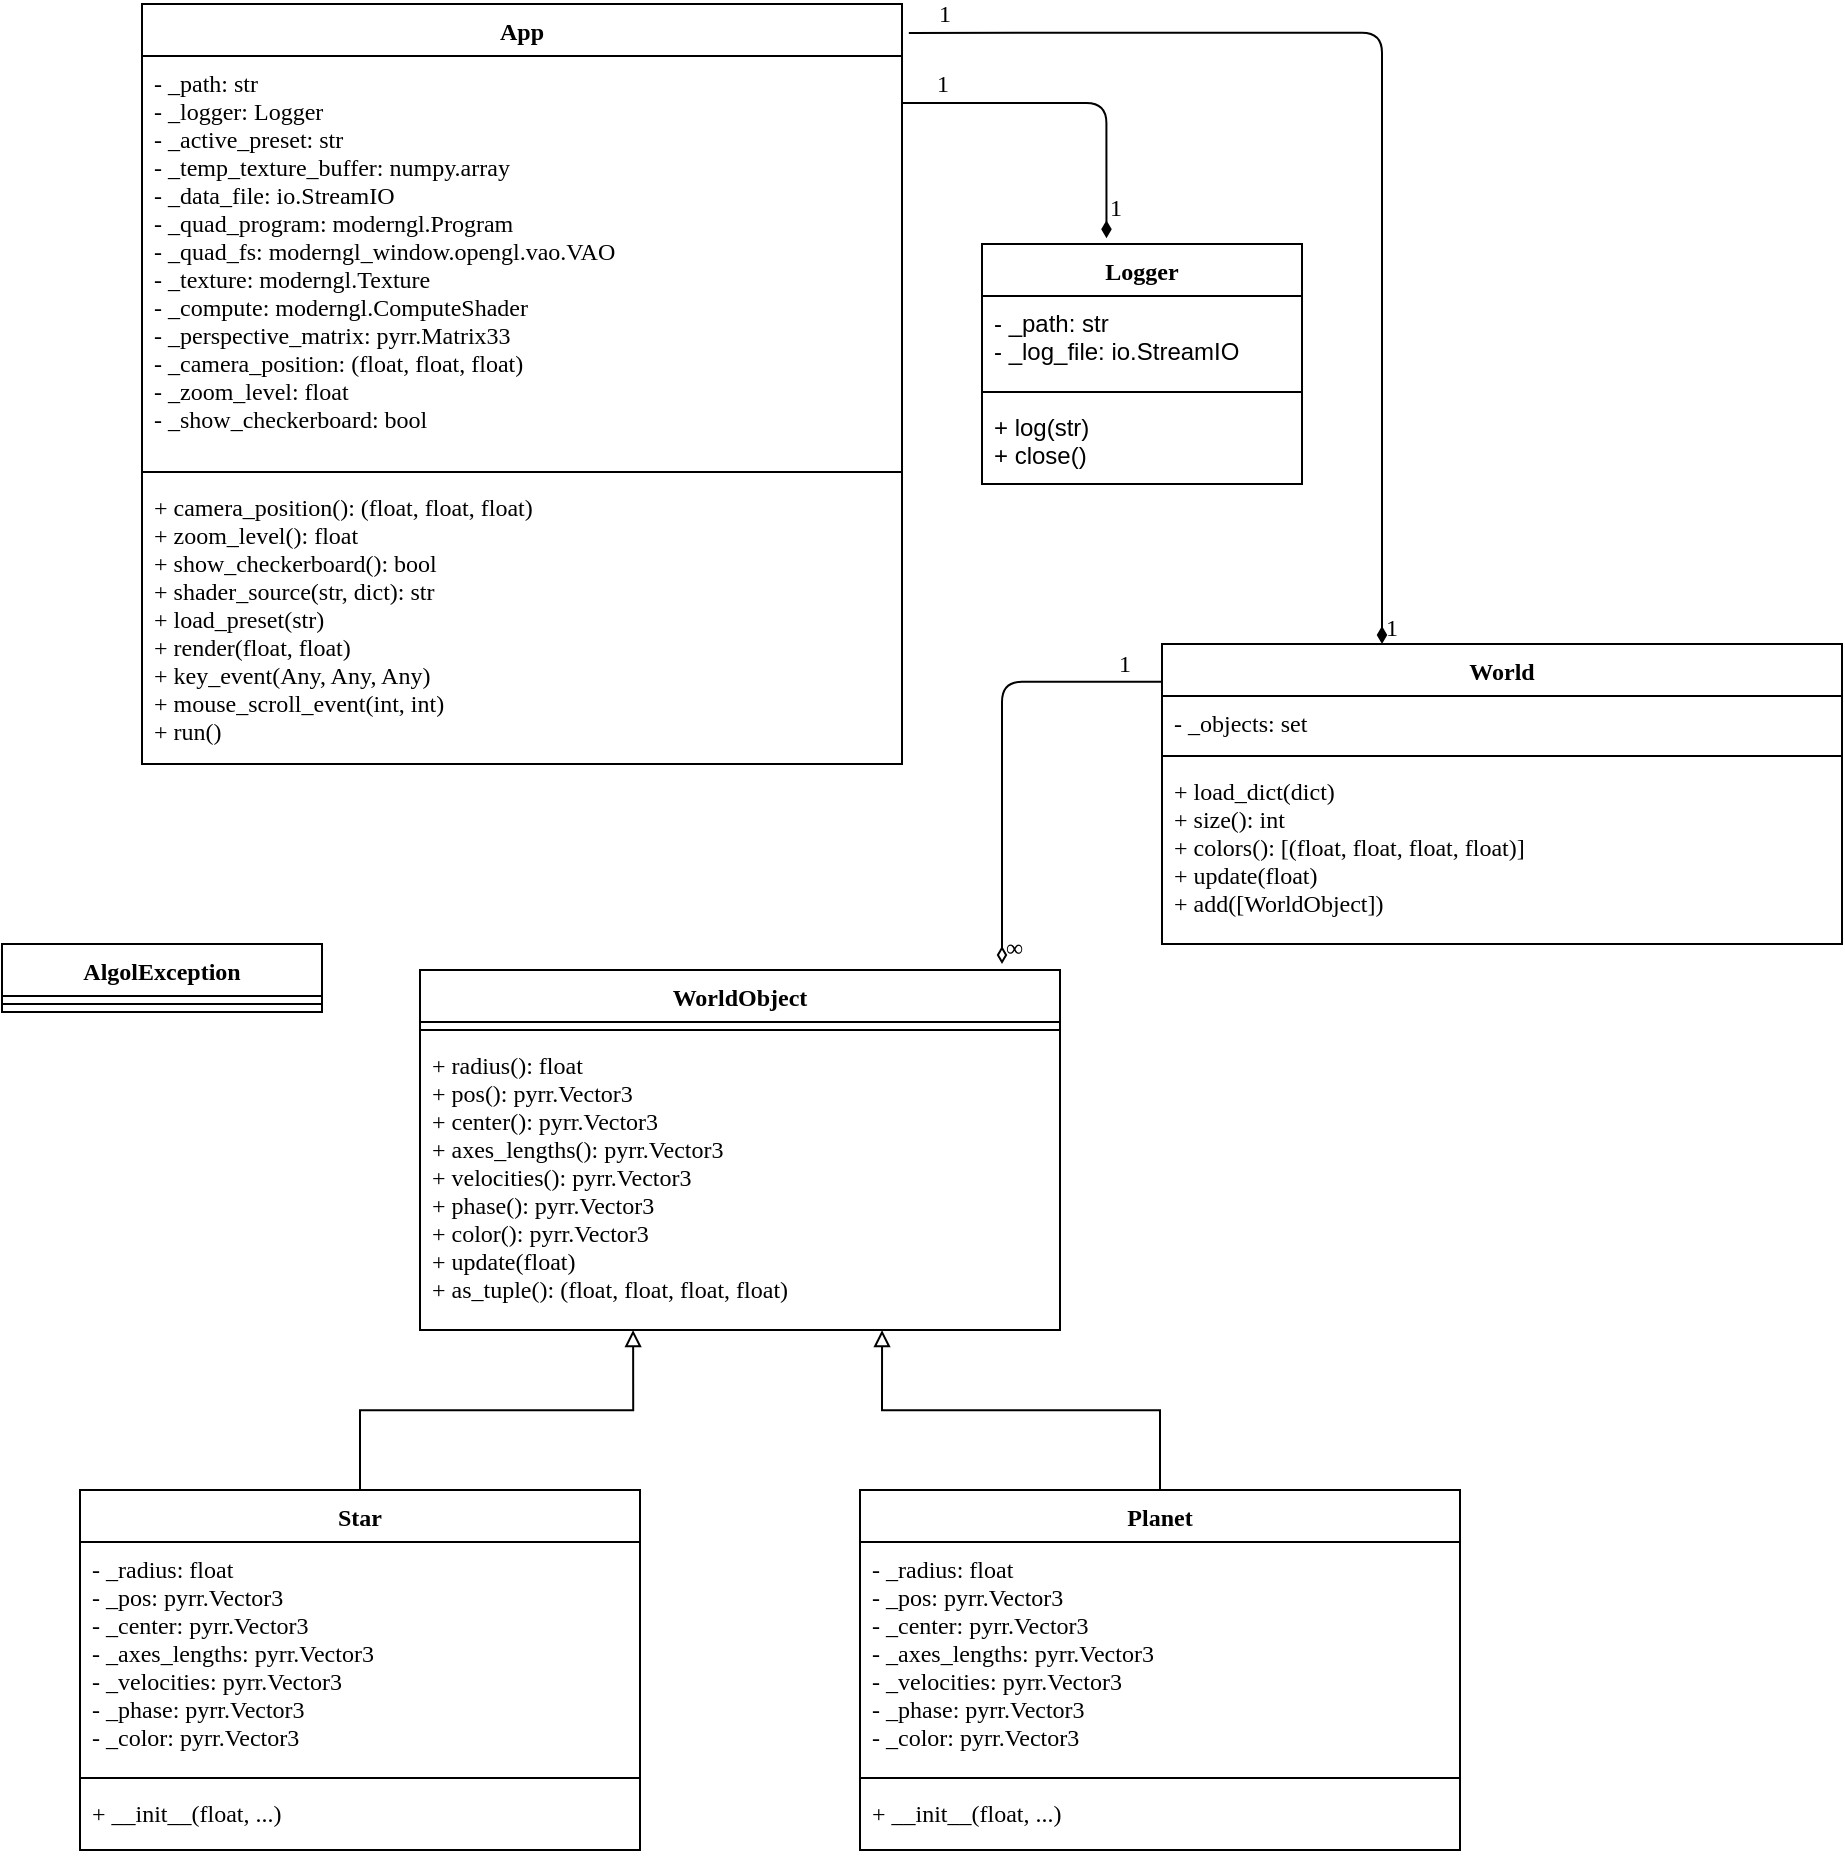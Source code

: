 <mxfile version="13.0.3" type="device"><diagram id="C5RBs43oDa-KdzZeNtuy" name="Page-1"><mxGraphModel dx="865" dy="1708" grid="1" gridSize="10" guides="1" tooltips="1" connect="1" arrows="1" fold="1" page="1" pageScale="1" pageWidth="827" pageHeight="1169" math="0" shadow="0"><root><mxCell id="WIyWlLk6GJQsqaUBKTNV-0"/><mxCell id="WIyWlLk6GJQsqaUBKTNV-1" parent="WIyWlLk6GJQsqaUBKTNV-0"/><mxCell id="9KYrs4Ppm3NVZ-pE-S6i-18" style="edgeStyle=orthogonalEdgeStyle;rounded=0;orthogonalLoop=1;jettySize=auto;html=1;entryX=0.333;entryY=1;entryDx=0;entryDy=0;entryPerimeter=0;fontSize=12;fontFamily=Fira Code;labelBackgroundColor=none;endArrow=block;endFill=0;" edge="1" parent="WIyWlLk6GJQsqaUBKTNV-1" source="9KYrs4Ppm3NVZ-pE-S6i-8" target="9KYrs4Ppm3NVZ-pE-S6i-3"><mxGeometry relative="1" as="geometry"/></mxCell><mxCell id="9KYrs4Ppm3NVZ-pE-S6i-19" style="edgeStyle=orthogonalEdgeStyle;rounded=0;orthogonalLoop=1;jettySize=auto;html=1;entryX=0.722;entryY=1;entryDx=0;entryDy=0;entryPerimeter=0;fontSize=12;fontFamily=Fira Code;labelBackgroundColor=none;endArrow=block;endFill=0;" edge="1" parent="WIyWlLk6GJQsqaUBKTNV-1" source="9KYrs4Ppm3NVZ-pE-S6i-12" target="9KYrs4Ppm3NVZ-pE-S6i-3"><mxGeometry relative="1" as="geometry"/></mxCell><mxCell id="9KYrs4Ppm3NVZ-pE-S6i-24" value="" style="endArrow=none;endFill=0;html=1;edgeStyle=orthogonalEdgeStyle;align=left;verticalAlign=top;fontSize=12;entryX=-0.001;entryY=0.126;entryDx=0;entryDy=0;entryPerimeter=0;fontFamily=Fira Code;labelBackgroundColor=none;startArrow=diamondThin;startFill=0;" edge="1" parent="WIyWlLk6GJQsqaUBKTNV-1" target="9KYrs4Ppm3NVZ-pE-S6i-20"><mxGeometry x="-0.008" y="-57" relative="1" as="geometry"><mxPoint x="530" y="50" as="sourcePoint"/><mxPoint x="600" y="180" as="targetPoint"/><Array as="points"><mxPoint x="530" y="-91"/></Array><mxPoint x="-55" y="-45" as="offset"/></mxGeometry></mxCell><mxCell id="9KYrs4Ppm3NVZ-pE-S6i-25" value="&lt;font&gt;∞&lt;/font&gt;" style="resizable=0;html=1;align=left;verticalAlign=bottom;labelBackgroundColor=none;fontSize=12;fontFamily=Fira Code;" connectable="0" vertex="1" parent="9KYrs4Ppm3NVZ-pE-S6i-24"><mxGeometry x="-1" relative="1" as="geometry"/></mxCell><mxCell id="9KYrs4Ppm3NVZ-pE-S6i-31" value="1" style="edgeLabel;html=1;align=center;verticalAlign=middle;resizable=0;points=[];fontSize=12;fontFamily=Fira Code;labelBackgroundColor=none;" vertex="1" connectable="0" parent="9KYrs4Ppm3NVZ-pE-S6i-24"><mxGeometry x="0.799" y="2" relative="1" as="geometry"><mxPoint x="3" y="-6.9" as="offset"/></mxGeometry></mxCell><mxCell id="9KYrs4Ppm3NVZ-pE-S6i-39" value="" style="endArrow=none;endFill=0;html=1;edgeStyle=orthogonalEdgeStyle;align=left;verticalAlign=top;fontSize=12;fontFamily=Fira Code;entryX=1.009;entryY=0.038;entryDx=0;entryDy=0;entryPerimeter=0;labelBackgroundColor=none;startArrow=diamondThin;startFill=1;" edge="1" parent="WIyWlLk6GJQsqaUBKTNV-1" source="9KYrs4Ppm3NVZ-pE-S6i-20" target="9KYrs4Ppm3NVZ-pE-S6i-32"><mxGeometry x="-0.008" y="-57" relative="1" as="geometry"><mxPoint x="922" y="90" as="sourcePoint"/><mxPoint x="1110" y="90" as="targetPoint"/><mxPoint x="-55" y="-45" as="offset"/><Array as="points"><mxPoint x="720" y="-416"/></Array></mxGeometry></mxCell><mxCell id="9KYrs4Ppm3NVZ-pE-S6i-40" value="&lt;font&gt;1&lt;/font&gt;" style="resizable=0;html=1;align=left;verticalAlign=bottom;labelBackgroundColor=none;fontSize=12;fontFamily=Fira Code;" connectable="0" vertex="1" parent="9KYrs4Ppm3NVZ-pE-S6i-39"><mxGeometry x="-1" relative="1" as="geometry"/></mxCell><mxCell id="9KYrs4Ppm3NVZ-pE-S6i-41" value="1" style="edgeLabel;html=1;align=center;verticalAlign=middle;resizable=0;points=[];fontSize=12;fontFamily=Fira Code;labelBackgroundColor=none;" vertex="1" connectable="0" parent="9KYrs4Ppm3NVZ-pE-S6i-39"><mxGeometry x="0.799" y="2" relative="1" as="geometry"><mxPoint x="-37.45" y="-11.43" as="offset"/></mxGeometry></mxCell><mxCell id="9KYrs4Ppm3NVZ-pE-S6i-32" value="App" style="swimlane;fontStyle=1;align=center;verticalAlign=top;childLayout=stackLayout;horizontal=1;startSize=26;horizontalStack=0;resizeParent=1;resizeParentMax=0;resizeLast=0;collapsible=1;marginBottom=0;fillColor=none;fontFamily=Fira Code;fontSize=12;labelBackgroundColor=none;" vertex="1" parent="WIyWlLk6GJQsqaUBKTNV-1"><mxGeometry x="100" y="-430" width="380" height="380" as="geometry"/></mxCell><mxCell id="9KYrs4Ppm3NVZ-pE-S6i-33" value="- _path: str&#10;- _logger: Logger&#10;- _active_preset: str&#10;- _temp_texture_buffer: numpy.array&#10;- _data_file: io.StreamIO&#10;- _quad_program: moderngl.Program&#10;- _quad_fs: moderngl_window.opengl.vao.VAO&#10;- _texture: moderngl.Texture&#10;- _compute: moderngl.ComputeShader&#10;- _perspective_matrix: pyrr.Matrix33&#10;- _camera_position: (float, float, float)&#10;- _zoom_level: float&#10;- _show_checkerboard: bool" style="text;strokeColor=none;fillColor=none;align=left;verticalAlign=top;spacingLeft=4;spacingRight=4;overflow=hidden;rotatable=0;points=[[0,0.5],[1,0.5]];portConstraint=eastwest;fontFamily=Fira Code;labelBackgroundColor=none;" vertex="1" parent="9KYrs4Ppm3NVZ-pE-S6i-32"><mxGeometry y="26" width="380" height="204" as="geometry"/></mxCell><mxCell id="9KYrs4Ppm3NVZ-pE-S6i-34" value="" style="line;strokeWidth=1;fillColor=none;align=left;verticalAlign=middle;spacingTop=-1;spacingLeft=3;spacingRight=3;rotatable=0;labelPosition=right;points=[];portConstraint=eastwest;fontFamily=Fira Code;labelBackgroundColor=none;" vertex="1" parent="9KYrs4Ppm3NVZ-pE-S6i-32"><mxGeometry y="230" width="380" height="8" as="geometry"/></mxCell><mxCell id="9KYrs4Ppm3NVZ-pE-S6i-35" value="+ camera_position(): (float, float, float)&#10;+ zoom_level(): float&#10;+ show_checkerboard(): bool&#10;+ shader_source(str, dict): str&#10;+ load_preset(str)&#10;+ render(float, float)&#10;+ key_event(Any, Any, Any)&#10;+ mouse_scroll_event(int, int)&#10;+ run()" style="text;strokeColor=none;fillColor=none;align=left;verticalAlign=top;spacingLeft=4;spacingRight=4;overflow=hidden;rotatable=0;points=[[0,0.5],[1,0.5]];portConstraint=eastwest;fontFamily=Fira Code;labelBackgroundColor=none;" vertex="1" parent="9KYrs4Ppm3NVZ-pE-S6i-32"><mxGeometry y="238" width="380" height="142" as="geometry"/></mxCell><mxCell id="9KYrs4Ppm3NVZ-pE-S6i-0" value="WorldObject" style="swimlane;fontStyle=1;align=center;verticalAlign=top;childLayout=stackLayout;horizontal=1;startSize=26;horizontalStack=0;resizeParent=1;resizeParentMax=0;resizeLast=0;collapsible=1;marginBottom=0;fillColor=none;fontFamily=Fira Code;labelBackgroundColor=none;" vertex="1" parent="WIyWlLk6GJQsqaUBKTNV-1"><mxGeometry x="239" y="53.06" width="320" height="180" as="geometry"><mxRectangle x="220" y="90" width="100" height="26" as="alternateBounds"/></mxGeometry></mxCell><mxCell id="9KYrs4Ppm3NVZ-pE-S6i-2" value="" style="line;strokeWidth=1;fillColor=none;align=left;verticalAlign=middle;spacingTop=-1;spacingLeft=3;spacingRight=3;rotatable=0;labelPosition=right;points=[];portConstraint=eastwest;fontFamily=Fira Code;labelBackgroundColor=none;" vertex="1" parent="9KYrs4Ppm3NVZ-pE-S6i-0"><mxGeometry y="26" width="320" height="8" as="geometry"/></mxCell><mxCell id="9KYrs4Ppm3NVZ-pE-S6i-3" value="+ radius(): float&#10;+ pos(): pyrr.Vector3&#10;+ center(): pyrr.Vector3&#10;+ axes_lengths(): pyrr.Vector3&#10;+ velocities(): pyrr.Vector3&#10;+ phase(): pyrr.Vector3&#10;+ color(): pyrr.Vector3&#10;+ update(float)&#10;+ as_tuple(): (float, float, float, float)" style="text;strokeColor=none;fillColor=none;align=left;verticalAlign=top;spacingLeft=4;spacingRight=4;overflow=hidden;rotatable=0;points=[[0,0.5],[1,0.5]];portConstraint=eastwest;fontFamily=Fira Code;labelBackgroundColor=none;" vertex="1" parent="9KYrs4Ppm3NVZ-pE-S6i-0"><mxGeometry y="34" width="320" height="146" as="geometry"/></mxCell><mxCell id="9KYrs4Ppm3NVZ-pE-S6i-8" value="Star" style="swimlane;fontStyle=1;align=center;verticalAlign=top;childLayout=stackLayout;horizontal=1;startSize=26;horizontalStack=0;resizeParent=1;resizeParentMax=0;resizeLast=0;collapsible=1;marginBottom=0;fillColor=none;fontSize=12;fontFamily=Fira Code;labelBackgroundColor=none;" vertex="1" parent="WIyWlLk6GJQsqaUBKTNV-1"><mxGeometry x="69" y="313.06" width="280" height="180" as="geometry"/></mxCell><mxCell id="9KYrs4Ppm3NVZ-pE-S6i-9" value="- _radius: float&#10;- _pos: pyrr.Vector3&#10;- _center: pyrr.Vector3&#10;- _axes_lengths: pyrr.Vector3&#10;- _velocities: pyrr.Vector3&#10;- _phase: pyrr.Vector3&#10;- _color: pyrr.Vector3" style="text;strokeColor=none;fillColor=none;align=left;verticalAlign=top;spacingLeft=4;spacingRight=4;overflow=hidden;rotatable=0;points=[[0,0.5],[1,0.5]];portConstraint=eastwest;fontFamily=Fira Code;labelBackgroundColor=none;" vertex="1" parent="9KYrs4Ppm3NVZ-pE-S6i-8"><mxGeometry y="26" width="280" height="114" as="geometry"/></mxCell><mxCell id="9KYrs4Ppm3NVZ-pE-S6i-10" value="" style="line;strokeWidth=1;fillColor=none;align=left;verticalAlign=middle;spacingTop=-1;spacingLeft=3;spacingRight=3;rotatable=0;labelPosition=right;points=[];portConstraint=eastwest;fontFamily=Fira Code;labelBackgroundColor=none;" vertex="1" parent="9KYrs4Ppm3NVZ-pE-S6i-8"><mxGeometry y="140" width="280" height="8" as="geometry"/></mxCell><mxCell id="9KYrs4Ppm3NVZ-pE-S6i-11" value="+ __init__(float, ...)" style="text;strokeColor=none;fillColor=none;align=left;verticalAlign=top;spacingLeft=4;spacingRight=4;overflow=hidden;rotatable=0;points=[[0,0.5],[1,0.5]];portConstraint=eastwest;fontFamily=Fira Code;labelBackgroundColor=none;" vertex="1" parent="9KYrs4Ppm3NVZ-pE-S6i-8"><mxGeometry y="148" width="280" height="32" as="geometry"/></mxCell><mxCell id="9KYrs4Ppm3NVZ-pE-S6i-12" value="Planet" style="swimlane;fontStyle=1;align=center;verticalAlign=top;childLayout=stackLayout;horizontal=1;startSize=26;horizontalStack=0;resizeParent=1;resizeParentMax=0;resizeLast=0;collapsible=1;marginBottom=0;fillColor=none;fontSize=12;fontFamily=Fira Code;labelBackgroundColor=none;" vertex="1" parent="WIyWlLk6GJQsqaUBKTNV-1"><mxGeometry x="459" y="313.06" width="300" height="180" as="geometry"/></mxCell><mxCell id="9KYrs4Ppm3NVZ-pE-S6i-13" value="- _radius: float&#10;- _pos: pyrr.Vector3&#10;- _center: pyrr.Vector3&#10;- _axes_lengths: pyrr.Vector3&#10;- _velocities: pyrr.Vector3&#10;- _phase: pyrr.Vector3&#10;- _color: pyrr.Vector3" style="text;strokeColor=none;fillColor=none;align=left;verticalAlign=top;spacingLeft=4;spacingRight=4;overflow=hidden;rotatable=0;points=[[0,0.5],[1,0.5]];portConstraint=eastwest;fontFamily=Fira Code;labelBackgroundColor=none;" vertex="1" parent="9KYrs4Ppm3NVZ-pE-S6i-12"><mxGeometry y="26" width="300" height="114" as="geometry"/></mxCell><mxCell id="9KYrs4Ppm3NVZ-pE-S6i-14" value="" style="line;strokeWidth=1;fillColor=none;align=left;verticalAlign=middle;spacingTop=-1;spacingLeft=3;spacingRight=3;rotatable=0;labelPosition=right;points=[];portConstraint=eastwest;fontFamily=Fira Code;labelBackgroundColor=none;" vertex="1" parent="9KYrs4Ppm3NVZ-pE-S6i-12"><mxGeometry y="140" width="300" height="8" as="geometry"/></mxCell><mxCell id="9KYrs4Ppm3NVZ-pE-S6i-15" value="+ __init__(float, ...)" style="text;strokeColor=none;fillColor=none;align=left;verticalAlign=top;spacingLeft=4;spacingRight=4;overflow=hidden;rotatable=0;points=[[0,0.5],[1,0.5]];portConstraint=eastwest;fontFamily=Fira Code;labelBackgroundColor=none;" vertex="1" parent="9KYrs4Ppm3NVZ-pE-S6i-12"><mxGeometry y="148" width="300" height="32" as="geometry"/></mxCell><mxCell id="9KYrs4Ppm3NVZ-pE-S6i-20" value="World" style="swimlane;fontStyle=1;align=center;verticalAlign=top;childLayout=stackLayout;horizontal=1;startSize=26;horizontalStack=0;resizeParent=1;resizeParentMax=0;resizeLast=0;collapsible=1;marginBottom=0;fillColor=none;fontSize=12;fontFamily=Fira Code;labelBackgroundColor=none;" vertex="1" parent="WIyWlLk6GJQsqaUBKTNV-1"><mxGeometry x="610" y="-110" width="340" height="150" as="geometry"/></mxCell><mxCell id="9KYrs4Ppm3NVZ-pE-S6i-21" value="- _objects: set" style="text;strokeColor=none;fillColor=none;align=left;verticalAlign=top;spacingLeft=4;spacingRight=4;overflow=hidden;rotatable=0;points=[[0,0.5],[1,0.5]];portConstraint=eastwest;fontFamily=Fira Code;labelBackgroundColor=none;" vertex="1" parent="9KYrs4Ppm3NVZ-pE-S6i-20"><mxGeometry y="26" width="340" height="26" as="geometry"/></mxCell><mxCell id="9KYrs4Ppm3NVZ-pE-S6i-22" value="" style="line;strokeWidth=1;fillColor=none;align=left;verticalAlign=middle;spacingTop=-1;spacingLeft=3;spacingRight=3;rotatable=0;labelPosition=right;points=[];portConstraint=eastwest;fontFamily=Fira Code;labelBackgroundColor=none;" vertex="1" parent="9KYrs4Ppm3NVZ-pE-S6i-20"><mxGeometry y="52" width="340" height="8" as="geometry"/></mxCell><mxCell id="9KYrs4Ppm3NVZ-pE-S6i-23" value="+ load_dict(dict)&#10;+ size(): int&#10;+ colors(): [(float, float, float, float)]&#10;+ update(float)&#10;+ add([WorldObject])" style="text;strokeColor=none;fillColor=none;align=left;verticalAlign=top;spacingLeft=4;spacingRight=4;overflow=hidden;rotatable=0;points=[[0,0.5],[1,0.5]];portConstraint=eastwest;fontFamily=Fira Code;labelBackgroundColor=none;" vertex="1" parent="9KYrs4Ppm3NVZ-pE-S6i-20"><mxGeometry y="60" width="340" height="90" as="geometry"/></mxCell><mxCell id="9KYrs4Ppm3NVZ-pE-S6i-42" value="Logger" style="swimlane;fontStyle=1;align=center;verticalAlign=top;childLayout=stackLayout;horizontal=1;startSize=26;horizontalStack=0;resizeParent=1;resizeParentMax=0;resizeLast=0;collapsible=1;marginBottom=0;fillColor=none;fontFamily=Fira Code;fontSize=12;labelBackgroundColor=none;" vertex="1" parent="WIyWlLk6GJQsqaUBKTNV-1"><mxGeometry x="520" y="-310" width="160" height="120" as="geometry"/></mxCell><mxCell id="9KYrs4Ppm3NVZ-pE-S6i-43" value="- _path: str&#10;- _log_file: io.StreamIO" style="text;strokeColor=none;fillColor=none;align=left;verticalAlign=top;spacingLeft=4;spacingRight=4;overflow=hidden;rotatable=0;points=[[0,0.5],[1,0.5]];portConstraint=eastwest;labelBackgroundColor=none;" vertex="1" parent="9KYrs4Ppm3NVZ-pE-S6i-42"><mxGeometry y="26" width="160" height="44" as="geometry"/></mxCell><mxCell id="9KYrs4Ppm3NVZ-pE-S6i-44" value="" style="line;strokeWidth=1;fillColor=none;align=left;verticalAlign=middle;spacingTop=-1;spacingLeft=3;spacingRight=3;rotatable=0;labelPosition=right;points=[];portConstraint=eastwest;labelBackgroundColor=none;" vertex="1" parent="9KYrs4Ppm3NVZ-pE-S6i-42"><mxGeometry y="70" width="160" height="8" as="geometry"/></mxCell><mxCell id="9KYrs4Ppm3NVZ-pE-S6i-45" value="+ log(str)&#10;+ close()" style="text;strokeColor=none;fillColor=none;align=left;verticalAlign=top;spacingLeft=4;spacingRight=4;overflow=hidden;rotatable=0;points=[[0,0.5],[1,0.5]];portConstraint=eastwest;labelBackgroundColor=none;" vertex="1" parent="9KYrs4Ppm3NVZ-pE-S6i-42"><mxGeometry y="78" width="160" height="42" as="geometry"/></mxCell><mxCell id="9KYrs4Ppm3NVZ-pE-S6i-46" value="" style="endArrow=none;endFill=0;html=1;edgeStyle=orthogonalEdgeStyle;align=left;verticalAlign=top;fontSize=12;fontFamily=Fira Code;entryX=0.999;entryY=0.115;entryDx=0;entryDy=0;entryPerimeter=0;exitX=0.389;exitY=-0.024;exitDx=0;exitDy=0;exitPerimeter=0;startArrow=diamondThin;startFill=1;labelBackgroundColor=none;" edge="1" parent="WIyWlLk6GJQsqaUBKTNV-1" source="9KYrs4Ppm3NVZ-pE-S6i-42" target="9KYrs4Ppm3NVZ-pE-S6i-33"><mxGeometry x="-0.008" y="-57" relative="1" as="geometry"><mxPoint x="949.94" y="-166.9" as="sourcePoint"/><mxPoint x="712.18" y="-469.91" as="targetPoint"/><mxPoint x="-55" y="-45" as="offset"/><Array as="points"><mxPoint x="582" y="-381"/></Array></mxGeometry></mxCell><mxCell id="9KYrs4Ppm3NVZ-pE-S6i-47" value="&lt;font&gt;1&lt;/font&gt;" style="resizable=0;html=1;align=left;verticalAlign=bottom;labelBackgroundColor=none;fontSize=12;fontFamily=Fira Code;" connectable="0" vertex="1" parent="9KYrs4Ppm3NVZ-pE-S6i-46"><mxGeometry x="-1" relative="1" as="geometry"><mxPoint y="-7.12" as="offset"/></mxGeometry></mxCell><mxCell id="9KYrs4Ppm3NVZ-pE-S6i-48" value="1" style="edgeLabel;html=1;align=center;verticalAlign=middle;resizable=0;points=[];fontSize=12;fontFamily=Fira Code;labelBackgroundColor=none;" vertex="1" connectable="0" parent="9KYrs4Ppm3NVZ-pE-S6i-46"><mxGeometry x="0.799" y="2" relative="1" as="geometry"><mxPoint x="3" y="-11.47" as="offset"/></mxGeometry></mxCell><mxCell id="9KYrs4Ppm3NVZ-pE-S6i-50" value="AlgolException" style="swimlane;fontStyle=1;align=center;verticalAlign=top;childLayout=stackLayout;horizontal=1;startSize=26;horizontalStack=0;resizeParent=1;resizeParentMax=0;resizeLast=0;collapsible=1;marginBottom=0;labelBackgroundColor=none;fillColor=none;fontFamily=Fira Code;fontSize=12;" vertex="1" parent="WIyWlLk6GJQsqaUBKTNV-1"><mxGeometry x="30" y="40" width="160" height="34" as="geometry"/></mxCell><mxCell id="9KYrs4Ppm3NVZ-pE-S6i-52" value="" style="line;strokeWidth=1;fillColor=none;align=left;verticalAlign=middle;spacingTop=-1;spacingLeft=3;spacingRight=3;rotatable=0;labelPosition=right;points=[];portConstraint=eastwest;" vertex="1" parent="9KYrs4Ppm3NVZ-pE-S6i-50"><mxGeometry y="26" width="160" height="8" as="geometry"/></mxCell></root></mxGraphModel></diagram></mxfile>